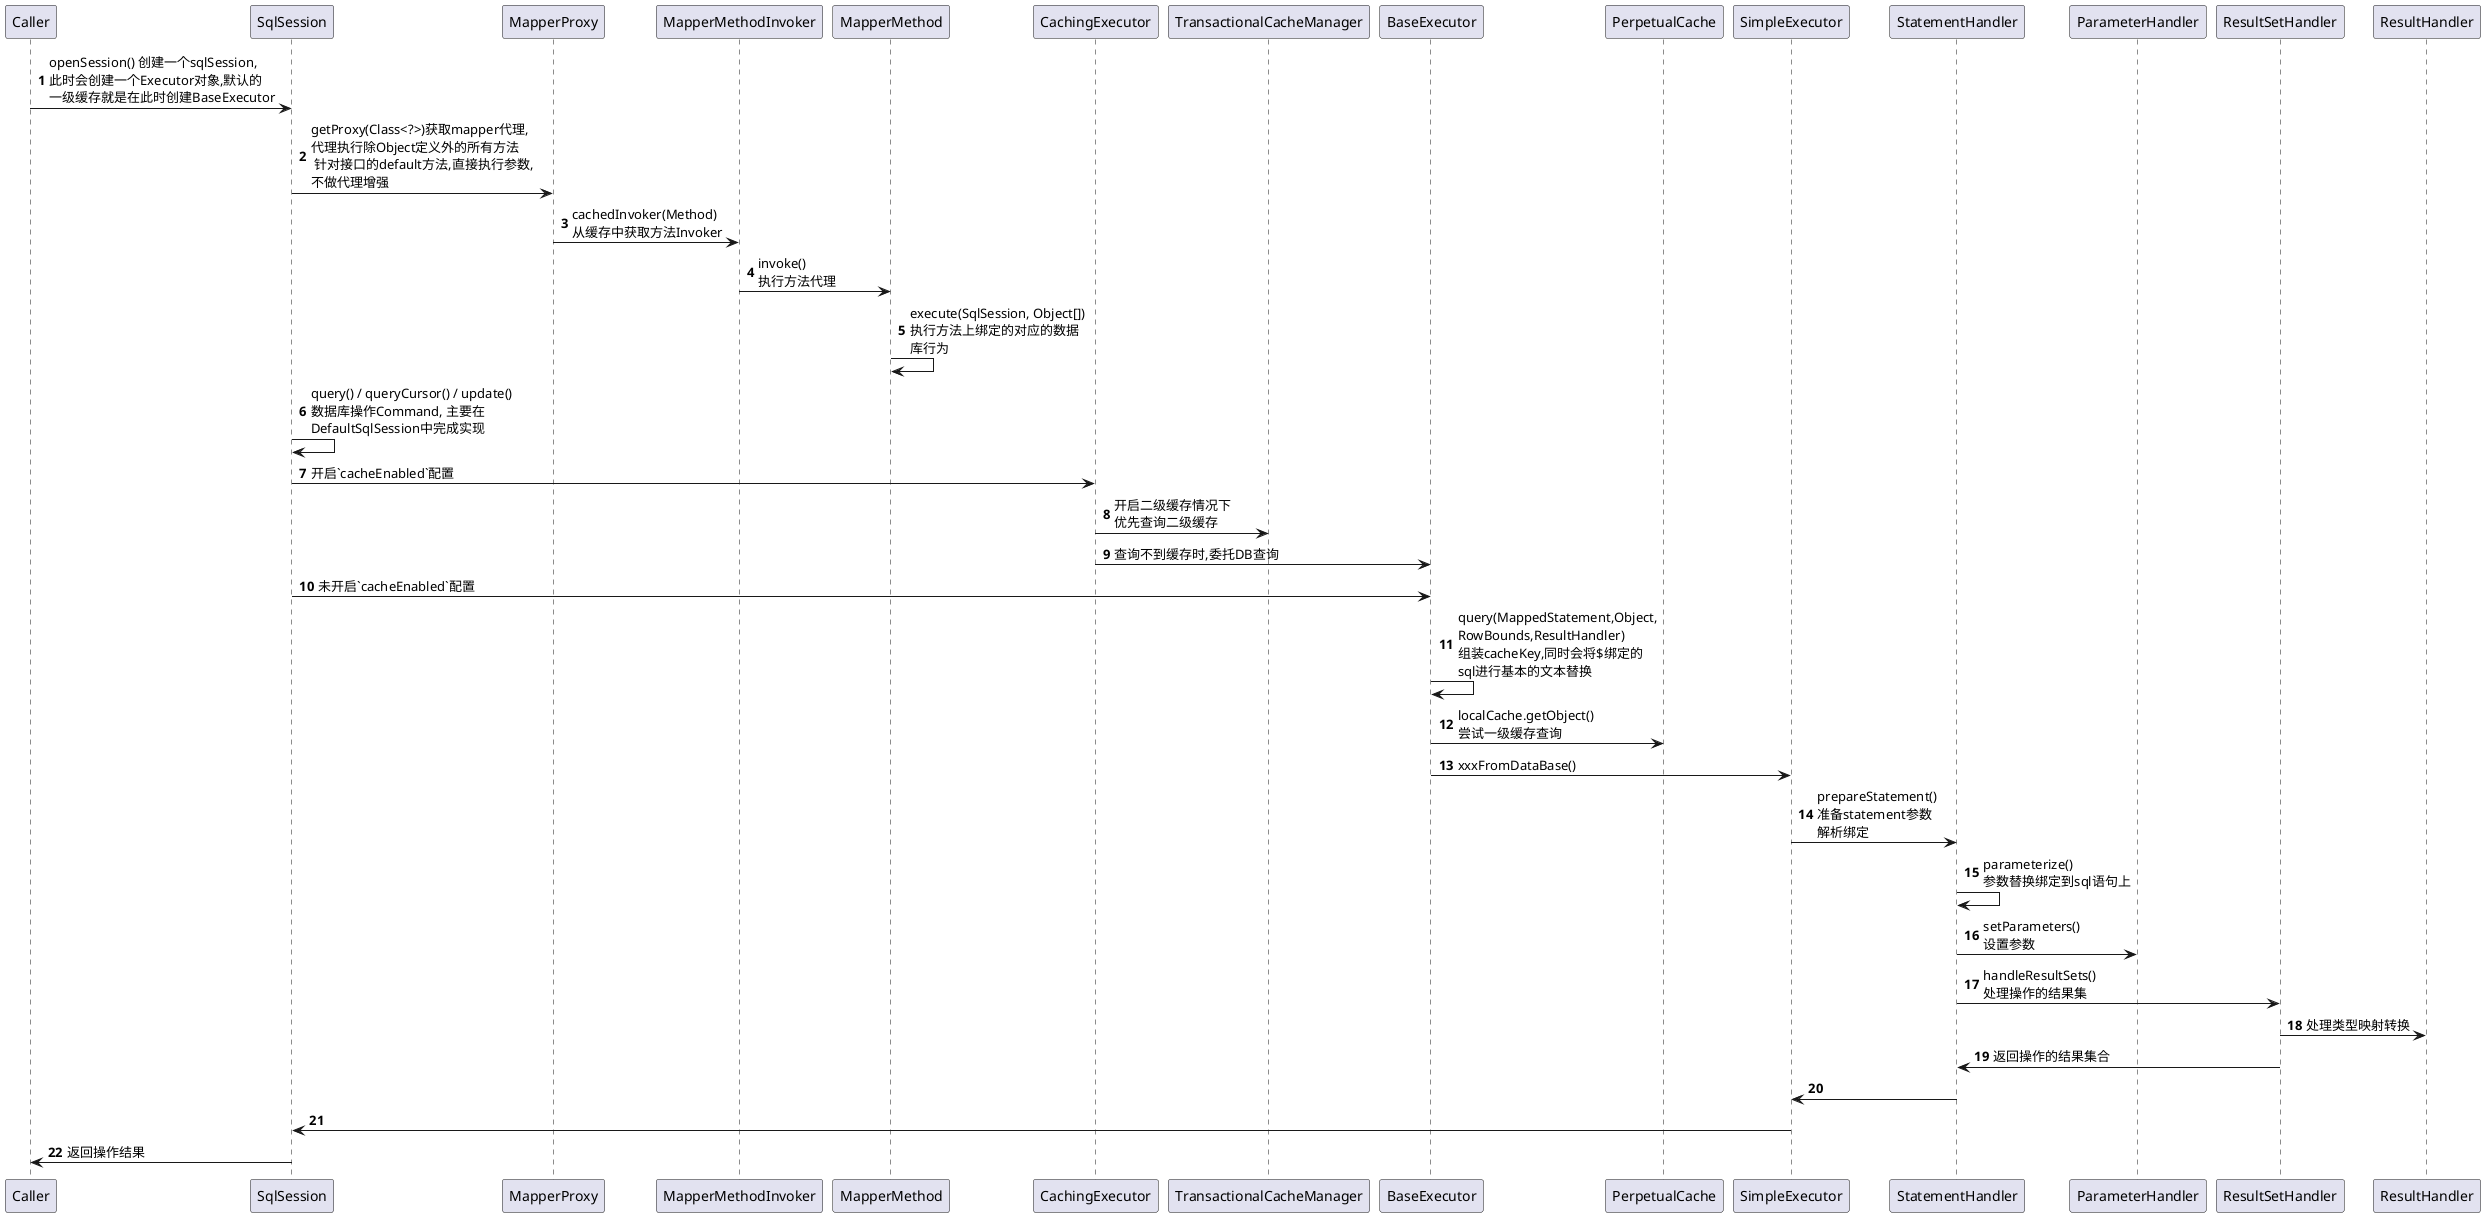 @startuml
'https://plantuml.com/sequence-diagram

autonumber

Caller ->  SqlSession:  openSession() 创建一个sqlSession, \n此时会创建一个Executor对象,默认的  \n一级缓存就是在此时创建BaseExecutor
SqlSession -> MapperProxy: getProxy(Class<?>)获取mapper代理, \n代理执行除Object定义外的所有方法 \n 针对接口的default方法,直接执行参数, \n不做代理增强
MapperProxy -> MapperMethodInvoker: cachedInvoker(Method) \n从缓存中获取方法Invoker
MapperMethodInvoker -> MapperMethod: invoke() \n执行方法代理
MapperMethod -> MapperMethod: execute(SqlSession, Object[]) \n执行方法上绑定的对应的数据 \n库行为
SqlSession ->  SqlSession: query() / queryCursor() / update() \n数据库操作Command, 主要在 \nDefaultSqlSession中完成实现
SqlSession -> CachingExecutor: 开启`cacheEnabled`配置
CachingExecutor -> TransactionalCacheManager: 开启二级缓存情况下 \n优先查询二级缓存
CachingExecutor -> BaseExecutor: 查询不到缓存时,委托DB查询
SqlSession -> BaseExecutor: 未开启`cacheEnabled`配置

BaseExecutor -> BaseExecutor: query(MappedStatement,Object,\nRowBounds,ResultHandler)\n组装cacheKey,同时会将$绑定的 \nsql进行基本的文本替换
BaseExecutor -> PerpetualCache: localCache.getObject() \n尝试一级缓存查询
BaseExecutor -> SimpleExecutor: xxxFromDataBase()
SimpleExecutor -> StatementHandler: prepareStatement() \n准备statement参数 \n解析绑定
StatementHandler -> StatementHandler: parameterize() \n参数替换绑定到sql语句上
StatementHandler -> ParameterHandler: setParameters() \n设置参数
StatementHandler -> ResultSetHandler: handleResultSets() \n处理操作的结果集
ResultSetHandler -> ResultHandler: 处理类型映射转换
ResultSetHandler -> StatementHandler: 返回操作的结果集合
StatementHandler -> SimpleExecutor:
SimpleExecutor -> SqlSession:
SqlSession -> Caller: 返回操作结果

@enduml